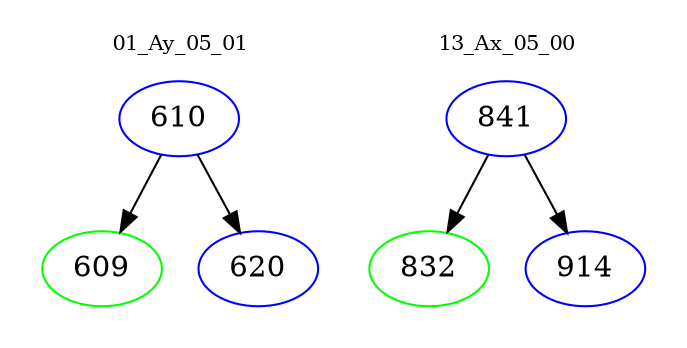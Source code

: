 digraph{
subgraph cluster_0 {
color = white
label = "01_Ay_05_01";
fontsize=10;
T0_610 [label="610", color="blue"]
T0_610 -> T0_609 [color="black"]
T0_609 [label="609", color="green"]
T0_610 -> T0_620 [color="black"]
T0_620 [label="620", color="blue"]
}
subgraph cluster_1 {
color = white
label = "13_Ax_05_00";
fontsize=10;
T1_841 [label="841", color="blue"]
T1_841 -> T1_832 [color="black"]
T1_832 [label="832", color="green"]
T1_841 -> T1_914 [color="black"]
T1_914 [label="914", color="blue"]
}
}
